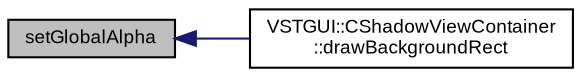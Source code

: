 digraph "setGlobalAlpha"
{
  bgcolor="transparent";
  edge [fontname="Arial",fontsize="9",labelfontname="Arial",labelfontsize="9"];
  node [fontname="Arial",fontsize="9",shape=record];
  rankdir="LR";
  Node1 [label="setGlobalAlpha",height=0.2,width=0.4,color="black", fillcolor="grey75", style="filled" fontcolor="black"];
  Node1 -> Node2 [dir="back",color="midnightblue",fontsize="9",style="solid",fontname="Arial"];
  Node2 [label="VSTGUI::CShadowViewContainer\l::drawBackgroundRect",height=0.2,width=0.4,color="black",URL="$class_v_s_t_g_u_i_1_1_c_shadow_view_container.html#a73195afa396240ad593e6a07dc412528",tooltip="draw the background "];
}
